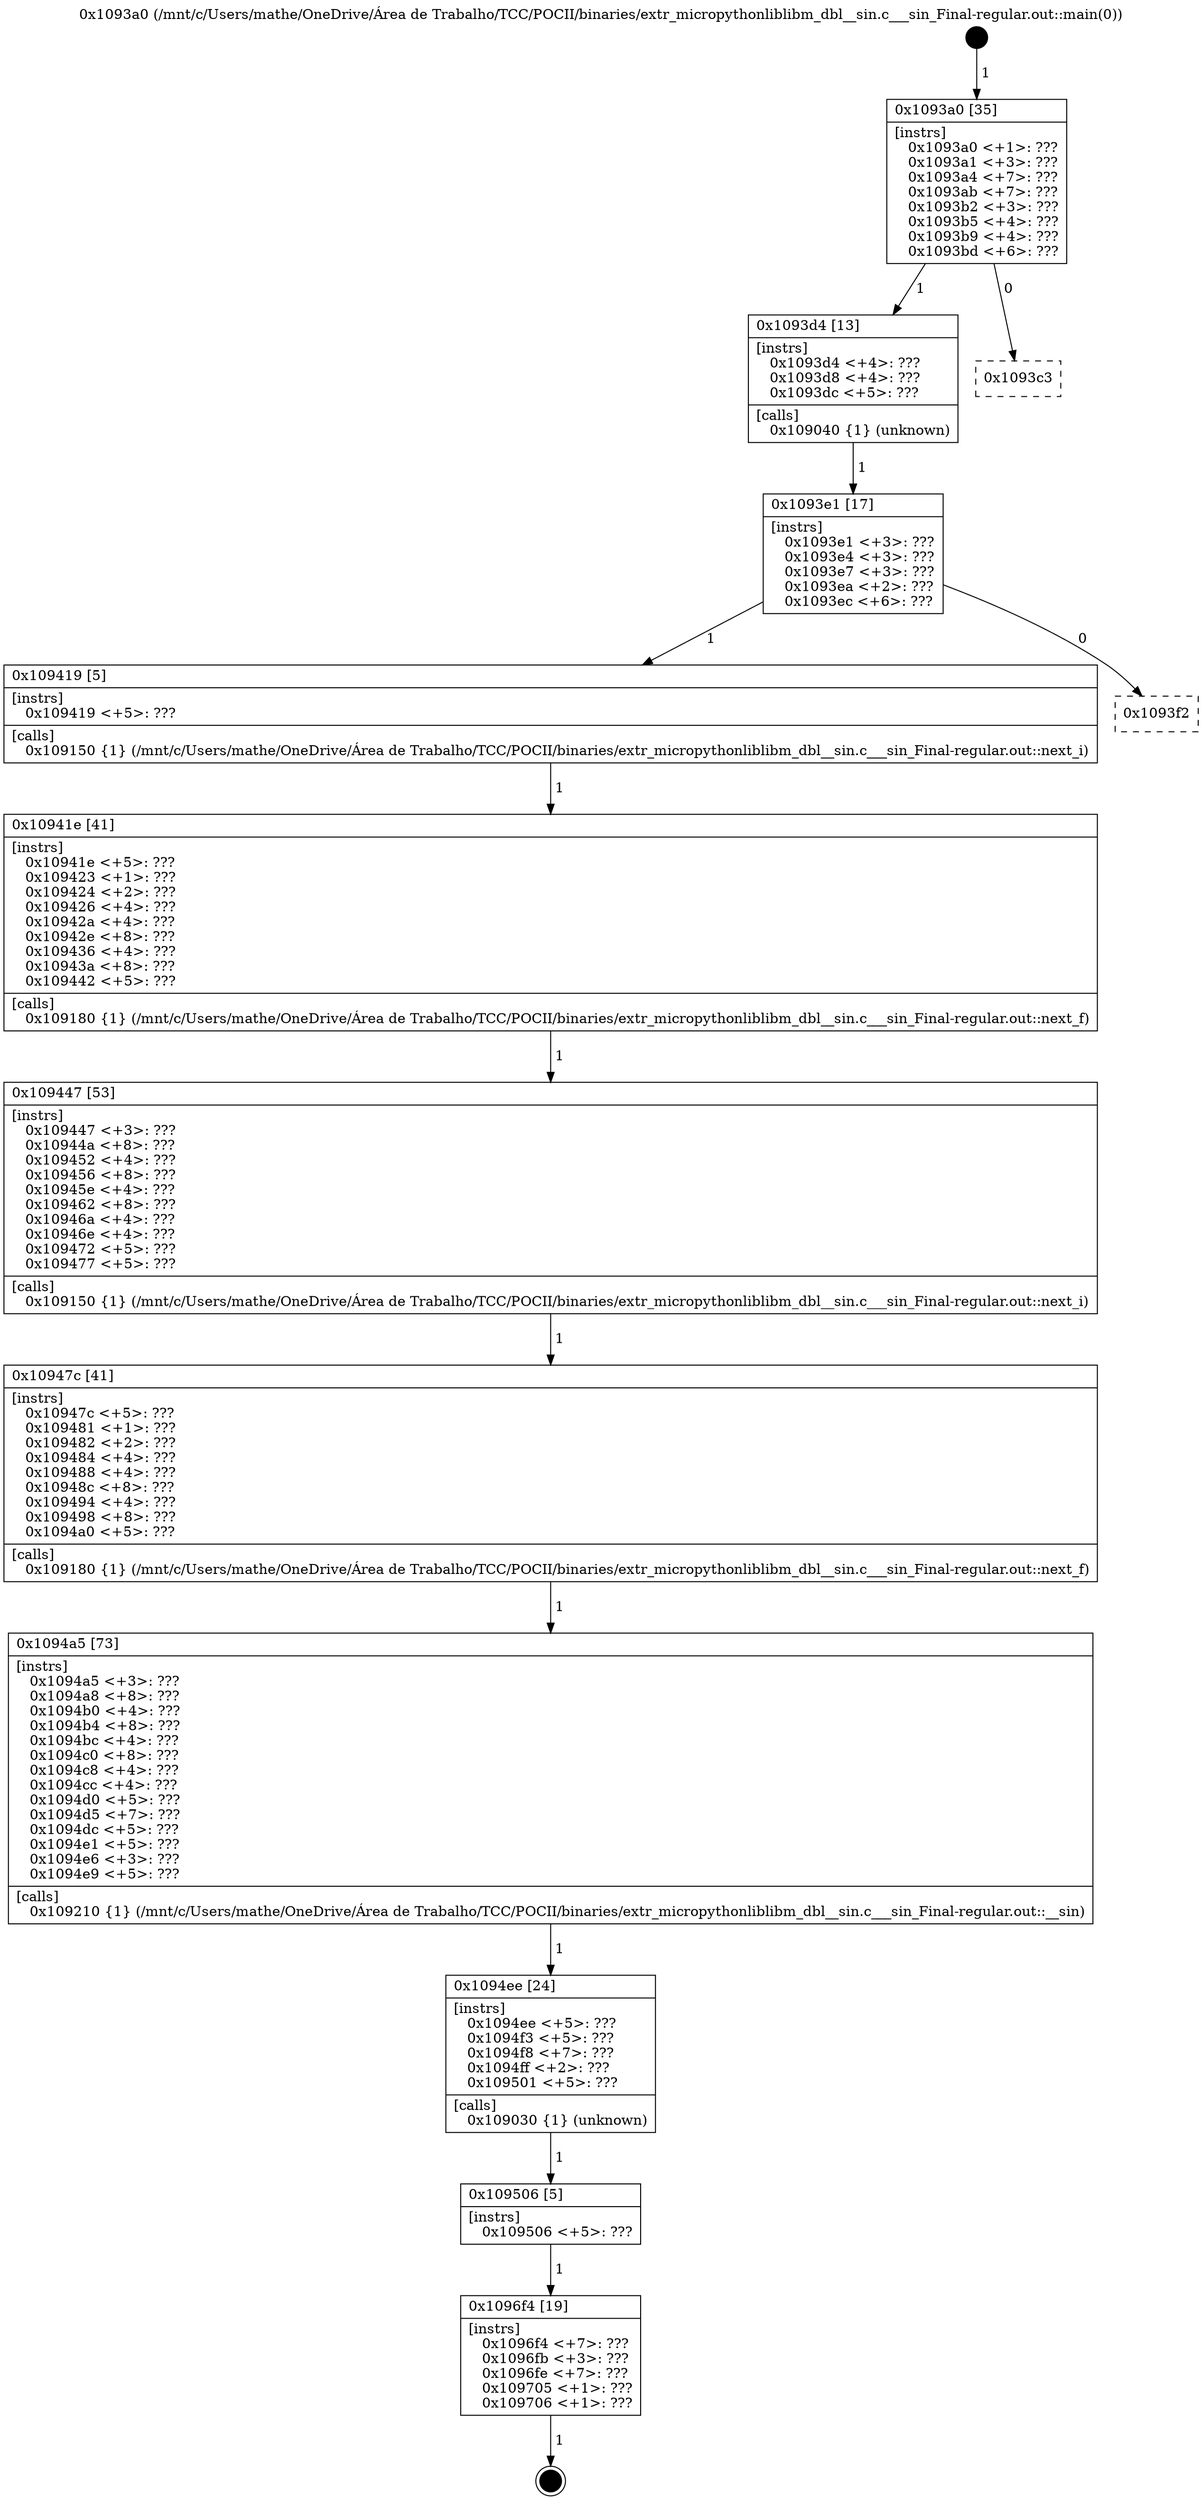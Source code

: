 digraph "0x1093a0" {
  label = "0x1093a0 (/mnt/c/Users/mathe/OneDrive/Área de Trabalho/TCC/POCII/binaries/extr_micropythonliblibm_dbl__sin.c___sin_Final-regular.out::main(0))"
  labelloc = "t"
  node[shape=record]

  Entry [label="",width=0.3,height=0.3,shape=circle,fillcolor=black,style=filled]
  "0x1093a0" [label="{
     0x1093a0 [35]\l
     | [instrs]\l
     &nbsp;&nbsp;0x1093a0 \<+1\>: ???\l
     &nbsp;&nbsp;0x1093a1 \<+3\>: ???\l
     &nbsp;&nbsp;0x1093a4 \<+7\>: ???\l
     &nbsp;&nbsp;0x1093ab \<+7\>: ???\l
     &nbsp;&nbsp;0x1093b2 \<+3\>: ???\l
     &nbsp;&nbsp;0x1093b5 \<+4\>: ???\l
     &nbsp;&nbsp;0x1093b9 \<+4\>: ???\l
     &nbsp;&nbsp;0x1093bd \<+6\>: ???\l
  }"]
  "0x1093d4" [label="{
     0x1093d4 [13]\l
     | [instrs]\l
     &nbsp;&nbsp;0x1093d4 \<+4\>: ???\l
     &nbsp;&nbsp;0x1093d8 \<+4\>: ???\l
     &nbsp;&nbsp;0x1093dc \<+5\>: ???\l
     | [calls]\l
     &nbsp;&nbsp;0x109040 \{1\} (unknown)\l
  }"]
  "0x1093c3" [label="{
     0x1093c3\l
  }", style=dashed]
  "0x1093e1" [label="{
     0x1093e1 [17]\l
     | [instrs]\l
     &nbsp;&nbsp;0x1093e1 \<+3\>: ???\l
     &nbsp;&nbsp;0x1093e4 \<+3\>: ???\l
     &nbsp;&nbsp;0x1093e7 \<+3\>: ???\l
     &nbsp;&nbsp;0x1093ea \<+2\>: ???\l
     &nbsp;&nbsp;0x1093ec \<+6\>: ???\l
  }"]
  "0x109419" [label="{
     0x109419 [5]\l
     | [instrs]\l
     &nbsp;&nbsp;0x109419 \<+5\>: ???\l
     | [calls]\l
     &nbsp;&nbsp;0x109150 \{1\} (/mnt/c/Users/mathe/OneDrive/Área de Trabalho/TCC/POCII/binaries/extr_micropythonliblibm_dbl__sin.c___sin_Final-regular.out::next_i)\l
  }"]
  "0x1093f2" [label="{
     0x1093f2\l
  }", style=dashed]
  "0x10941e" [label="{
     0x10941e [41]\l
     | [instrs]\l
     &nbsp;&nbsp;0x10941e \<+5\>: ???\l
     &nbsp;&nbsp;0x109423 \<+1\>: ???\l
     &nbsp;&nbsp;0x109424 \<+2\>: ???\l
     &nbsp;&nbsp;0x109426 \<+4\>: ???\l
     &nbsp;&nbsp;0x10942a \<+4\>: ???\l
     &nbsp;&nbsp;0x10942e \<+8\>: ???\l
     &nbsp;&nbsp;0x109436 \<+4\>: ???\l
     &nbsp;&nbsp;0x10943a \<+8\>: ???\l
     &nbsp;&nbsp;0x109442 \<+5\>: ???\l
     | [calls]\l
     &nbsp;&nbsp;0x109180 \{1\} (/mnt/c/Users/mathe/OneDrive/Área de Trabalho/TCC/POCII/binaries/extr_micropythonliblibm_dbl__sin.c___sin_Final-regular.out::next_f)\l
  }"]
  "0x109447" [label="{
     0x109447 [53]\l
     | [instrs]\l
     &nbsp;&nbsp;0x109447 \<+3\>: ???\l
     &nbsp;&nbsp;0x10944a \<+8\>: ???\l
     &nbsp;&nbsp;0x109452 \<+4\>: ???\l
     &nbsp;&nbsp;0x109456 \<+8\>: ???\l
     &nbsp;&nbsp;0x10945e \<+4\>: ???\l
     &nbsp;&nbsp;0x109462 \<+8\>: ???\l
     &nbsp;&nbsp;0x10946a \<+4\>: ???\l
     &nbsp;&nbsp;0x10946e \<+4\>: ???\l
     &nbsp;&nbsp;0x109472 \<+5\>: ???\l
     &nbsp;&nbsp;0x109477 \<+5\>: ???\l
     | [calls]\l
     &nbsp;&nbsp;0x109150 \{1\} (/mnt/c/Users/mathe/OneDrive/Área de Trabalho/TCC/POCII/binaries/extr_micropythonliblibm_dbl__sin.c___sin_Final-regular.out::next_i)\l
  }"]
  "0x10947c" [label="{
     0x10947c [41]\l
     | [instrs]\l
     &nbsp;&nbsp;0x10947c \<+5\>: ???\l
     &nbsp;&nbsp;0x109481 \<+1\>: ???\l
     &nbsp;&nbsp;0x109482 \<+2\>: ???\l
     &nbsp;&nbsp;0x109484 \<+4\>: ???\l
     &nbsp;&nbsp;0x109488 \<+4\>: ???\l
     &nbsp;&nbsp;0x10948c \<+8\>: ???\l
     &nbsp;&nbsp;0x109494 \<+4\>: ???\l
     &nbsp;&nbsp;0x109498 \<+8\>: ???\l
     &nbsp;&nbsp;0x1094a0 \<+5\>: ???\l
     | [calls]\l
     &nbsp;&nbsp;0x109180 \{1\} (/mnt/c/Users/mathe/OneDrive/Área de Trabalho/TCC/POCII/binaries/extr_micropythonliblibm_dbl__sin.c___sin_Final-regular.out::next_f)\l
  }"]
  "0x1094a5" [label="{
     0x1094a5 [73]\l
     | [instrs]\l
     &nbsp;&nbsp;0x1094a5 \<+3\>: ???\l
     &nbsp;&nbsp;0x1094a8 \<+8\>: ???\l
     &nbsp;&nbsp;0x1094b0 \<+4\>: ???\l
     &nbsp;&nbsp;0x1094b4 \<+8\>: ???\l
     &nbsp;&nbsp;0x1094bc \<+4\>: ???\l
     &nbsp;&nbsp;0x1094c0 \<+8\>: ???\l
     &nbsp;&nbsp;0x1094c8 \<+4\>: ???\l
     &nbsp;&nbsp;0x1094cc \<+4\>: ???\l
     &nbsp;&nbsp;0x1094d0 \<+5\>: ???\l
     &nbsp;&nbsp;0x1094d5 \<+7\>: ???\l
     &nbsp;&nbsp;0x1094dc \<+5\>: ???\l
     &nbsp;&nbsp;0x1094e1 \<+5\>: ???\l
     &nbsp;&nbsp;0x1094e6 \<+3\>: ???\l
     &nbsp;&nbsp;0x1094e9 \<+5\>: ???\l
     | [calls]\l
     &nbsp;&nbsp;0x109210 \{1\} (/mnt/c/Users/mathe/OneDrive/Área de Trabalho/TCC/POCII/binaries/extr_micropythonliblibm_dbl__sin.c___sin_Final-regular.out::__sin)\l
  }"]
  "0x1094ee" [label="{
     0x1094ee [24]\l
     | [instrs]\l
     &nbsp;&nbsp;0x1094ee \<+5\>: ???\l
     &nbsp;&nbsp;0x1094f3 \<+5\>: ???\l
     &nbsp;&nbsp;0x1094f8 \<+7\>: ???\l
     &nbsp;&nbsp;0x1094ff \<+2\>: ???\l
     &nbsp;&nbsp;0x109501 \<+5\>: ???\l
     | [calls]\l
     &nbsp;&nbsp;0x109030 \{1\} (unknown)\l
  }"]
  "0x109506" [label="{
     0x109506 [5]\l
     | [instrs]\l
     &nbsp;&nbsp;0x109506 \<+5\>: ???\l
  }"]
  "0x1096f4" [label="{
     0x1096f4 [19]\l
     | [instrs]\l
     &nbsp;&nbsp;0x1096f4 \<+7\>: ???\l
     &nbsp;&nbsp;0x1096fb \<+3\>: ???\l
     &nbsp;&nbsp;0x1096fe \<+7\>: ???\l
     &nbsp;&nbsp;0x109705 \<+1\>: ???\l
     &nbsp;&nbsp;0x109706 \<+1\>: ???\l
  }"]
  Exit [label="",width=0.3,height=0.3,shape=circle,fillcolor=black,style=filled,peripheries=2]
  Entry -> "0x1093a0" [label=" 1"]
  "0x1093a0" -> "0x1093d4" [label=" 1"]
  "0x1093a0" -> "0x1093c3" [label=" 0"]
  "0x1093d4" -> "0x1093e1" [label=" 1"]
  "0x1093e1" -> "0x109419" [label=" 1"]
  "0x1093e1" -> "0x1093f2" [label=" 0"]
  "0x109419" -> "0x10941e" [label=" 1"]
  "0x10941e" -> "0x109447" [label=" 1"]
  "0x109447" -> "0x10947c" [label=" 1"]
  "0x10947c" -> "0x1094a5" [label=" 1"]
  "0x1094a5" -> "0x1094ee" [label=" 1"]
  "0x1094ee" -> "0x109506" [label=" 1"]
  "0x109506" -> "0x1096f4" [label=" 1"]
  "0x1096f4" -> Exit [label=" 1"]
}
